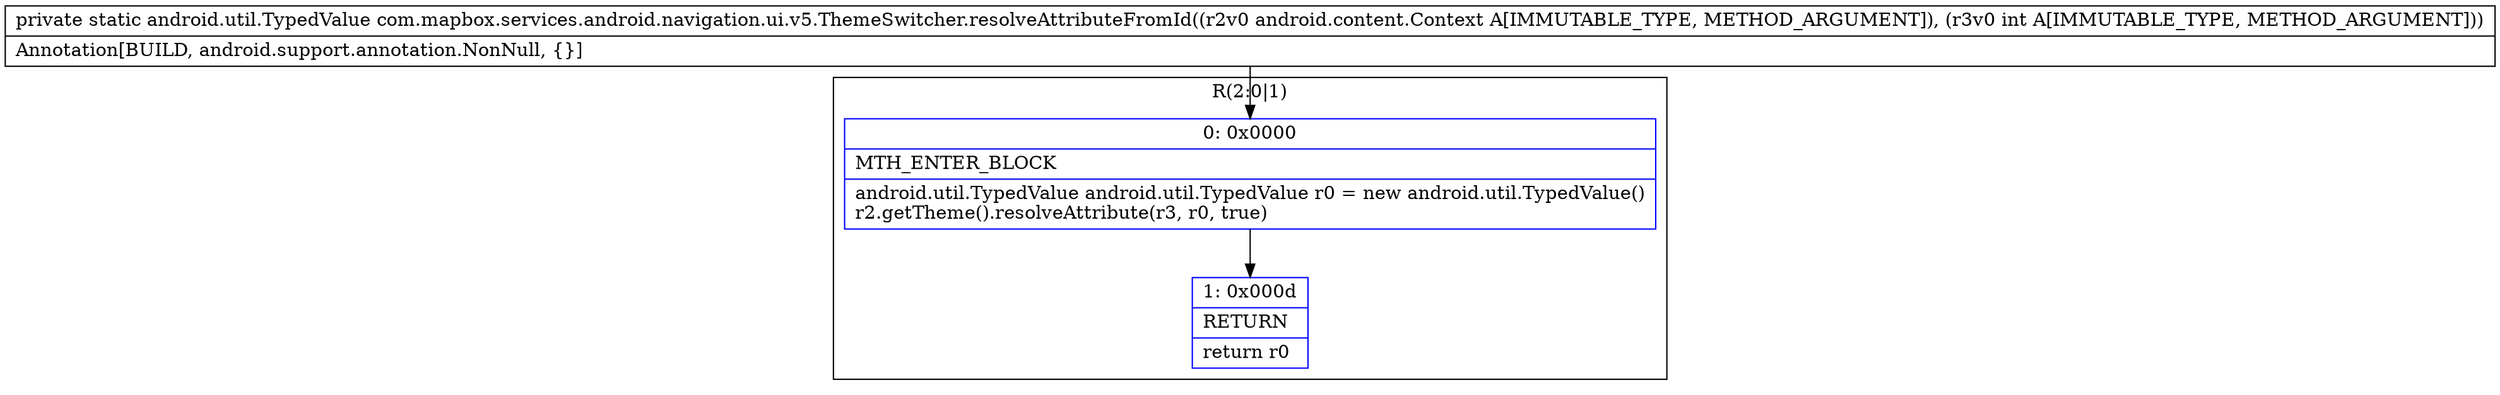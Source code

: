 digraph "CFG forcom.mapbox.services.android.navigation.ui.v5.ThemeSwitcher.resolveAttributeFromId(Landroid\/content\/Context;I)Landroid\/util\/TypedValue;" {
subgraph cluster_Region_151683683 {
label = "R(2:0|1)";
node [shape=record,color=blue];
Node_0 [shape=record,label="{0\:\ 0x0000|MTH_ENTER_BLOCK\l|android.util.TypedValue android.util.TypedValue r0 = new android.util.TypedValue()\lr2.getTheme().resolveAttribute(r3, r0, true)\l}"];
Node_1 [shape=record,label="{1\:\ 0x000d|RETURN\l|return r0\l}"];
}
MethodNode[shape=record,label="{private static android.util.TypedValue com.mapbox.services.android.navigation.ui.v5.ThemeSwitcher.resolveAttributeFromId((r2v0 android.content.Context A[IMMUTABLE_TYPE, METHOD_ARGUMENT]), (r3v0 int A[IMMUTABLE_TYPE, METHOD_ARGUMENT]))  | Annotation[BUILD, android.support.annotation.NonNull, \{\}]\l}"];
MethodNode -> Node_0;
Node_0 -> Node_1;
}

